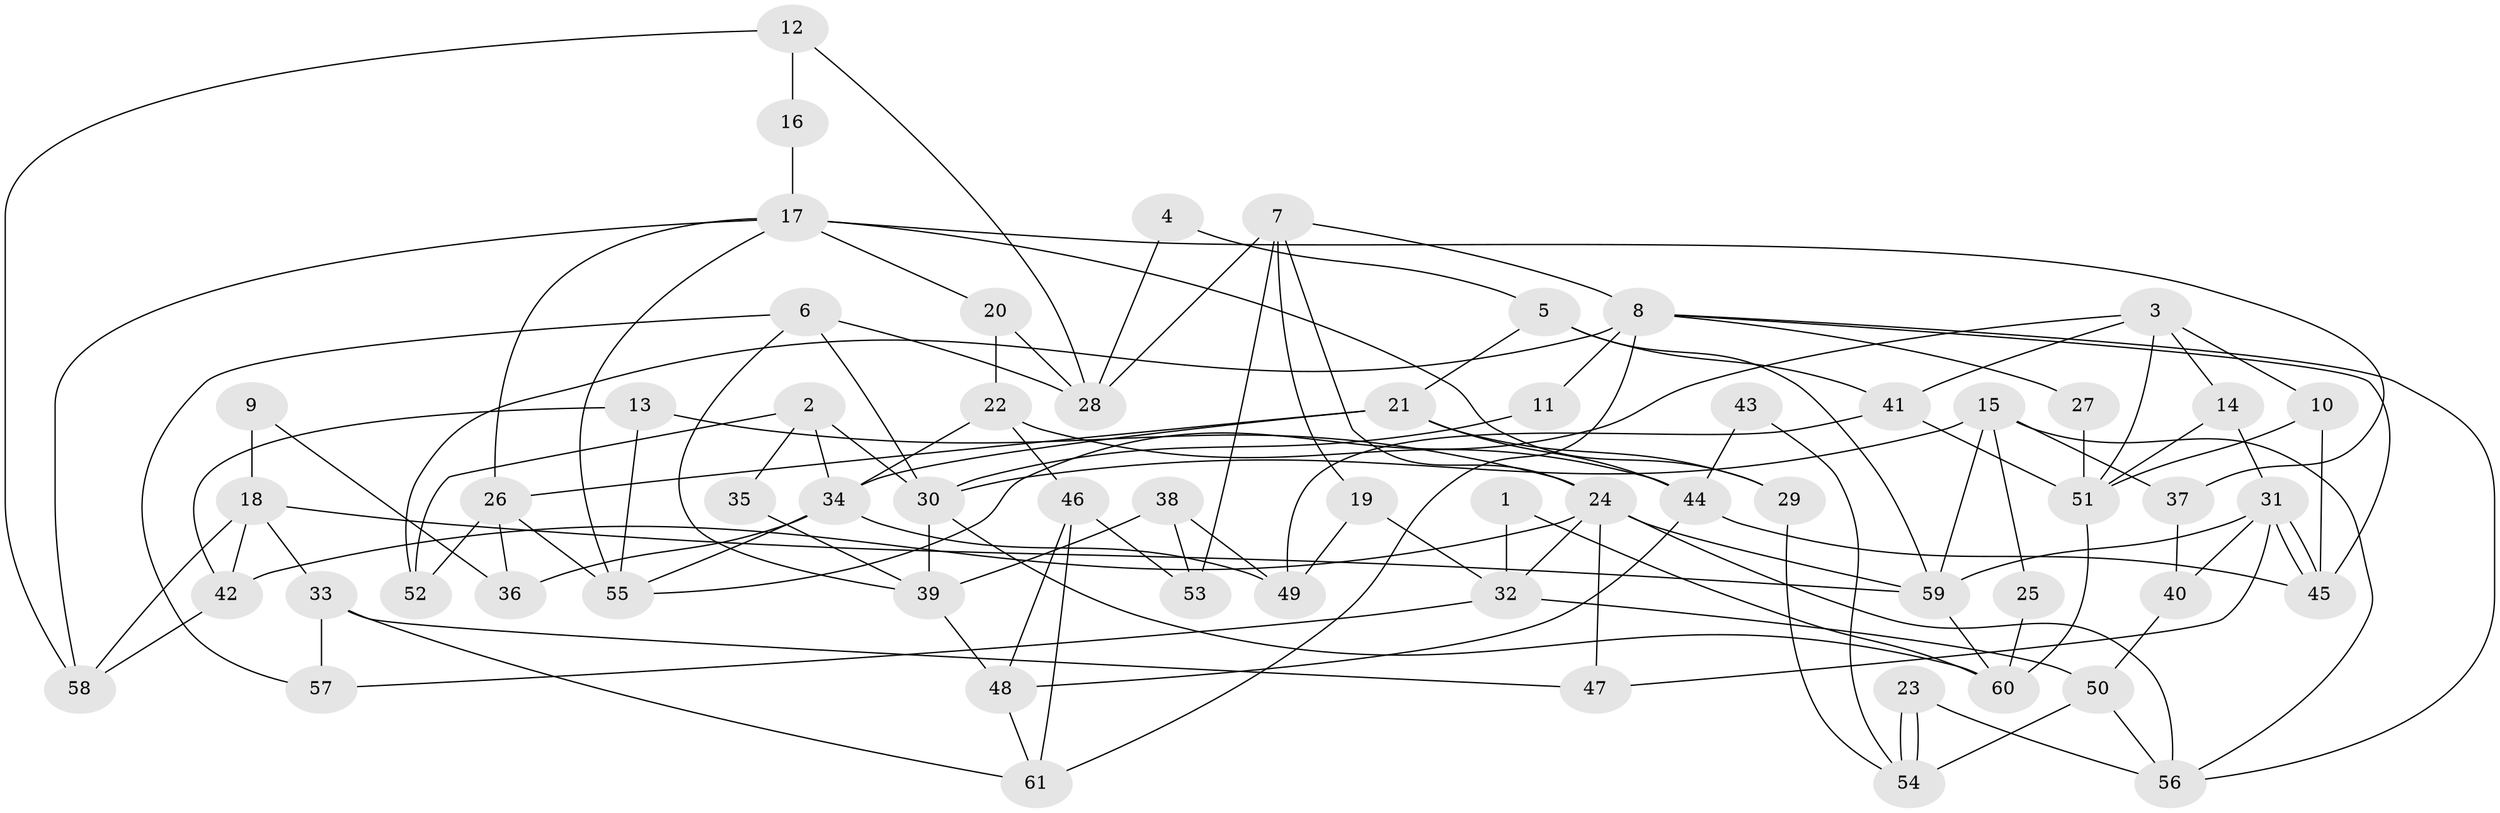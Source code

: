 // coarse degree distribution, {2: 0.16216216216216217, 4: 0.1891891891891892, 5: 0.2702702702702703, 7: 0.10810810810810811, 6: 0.13513513513513514, 3: 0.10810810810810811, 10: 0.02702702702702703}
// Generated by graph-tools (version 1.1) at 2025/37/03/04/25 23:37:10]
// undirected, 61 vertices, 122 edges
graph export_dot {
  node [color=gray90,style=filled];
  1;
  2;
  3;
  4;
  5;
  6;
  7;
  8;
  9;
  10;
  11;
  12;
  13;
  14;
  15;
  16;
  17;
  18;
  19;
  20;
  21;
  22;
  23;
  24;
  25;
  26;
  27;
  28;
  29;
  30;
  31;
  32;
  33;
  34;
  35;
  36;
  37;
  38;
  39;
  40;
  41;
  42;
  43;
  44;
  45;
  46;
  47;
  48;
  49;
  50;
  51;
  52;
  53;
  54;
  55;
  56;
  57;
  58;
  59;
  60;
  61;
  1 -- 32;
  1 -- 60;
  2 -- 34;
  2 -- 52;
  2 -- 30;
  2 -- 35;
  3 -- 10;
  3 -- 55;
  3 -- 14;
  3 -- 41;
  3 -- 51;
  4 -- 28;
  4 -- 5;
  5 -- 21;
  5 -- 41;
  5 -- 59;
  6 -- 30;
  6 -- 39;
  6 -- 28;
  6 -- 57;
  7 -- 24;
  7 -- 8;
  7 -- 19;
  7 -- 28;
  7 -- 53;
  8 -- 56;
  8 -- 45;
  8 -- 11;
  8 -- 27;
  8 -- 52;
  8 -- 61;
  9 -- 18;
  9 -- 36;
  10 -- 45;
  10 -- 51;
  11 -- 30;
  12 -- 58;
  12 -- 28;
  12 -- 16;
  13 -- 55;
  13 -- 24;
  13 -- 42;
  14 -- 31;
  14 -- 51;
  15 -- 30;
  15 -- 59;
  15 -- 25;
  15 -- 37;
  15 -- 56;
  16 -- 17;
  17 -- 58;
  17 -- 20;
  17 -- 26;
  17 -- 29;
  17 -- 37;
  17 -- 55;
  18 -- 33;
  18 -- 59;
  18 -- 42;
  18 -- 58;
  19 -- 32;
  19 -- 49;
  20 -- 22;
  20 -- 28;
  21 -- 34;
  21 -- 29;
  21 -- 26;
  21 -- 44;
  22 -- 46;
  22 -- 34;
  22 -- 44;
  23 -- 56;
  23 -- 54;
  23 -- 54;
  24 -- 59;
  24 -- 42;
  24 -- 32;
  24 -- 47;
  24 -- 56;
  25 -- 60;
  26 -- 36;
  26 -- 52;
  26 -- 55;
  27 -- 51;
  29 -- 54;
  30 -- 39;
  30 -- 60;
  31 -- 45;
  31 -- 45;
  31 -- 59;
  31 -- 40;
  31 -- 47;
  32 -- 50;
  32 -- 57;
  33 -- 57;
  33 -- 47;
  33 -- 61;
  34 -- 49;
  34 -- 55;
  34 -- 36;
  35 -- 39;
  37 -- 40;
  38 -- 53;
  38 -- 49;
  38 -- 39;
  39 -- 48;
  40 -- 50;
  41 -- 51;
  41 -- 49;
  42 -- 58;
  43 -- 54;
  43 -- 44;
  44 -- 45;
  44 -- 48;
  46 -- 48;
  46 -- 61;
  46 -- 53;
  48 -- 61;
  50 -- 56;
  50 -- 54;
  51 -- 60;
  59 -- 60;
}
